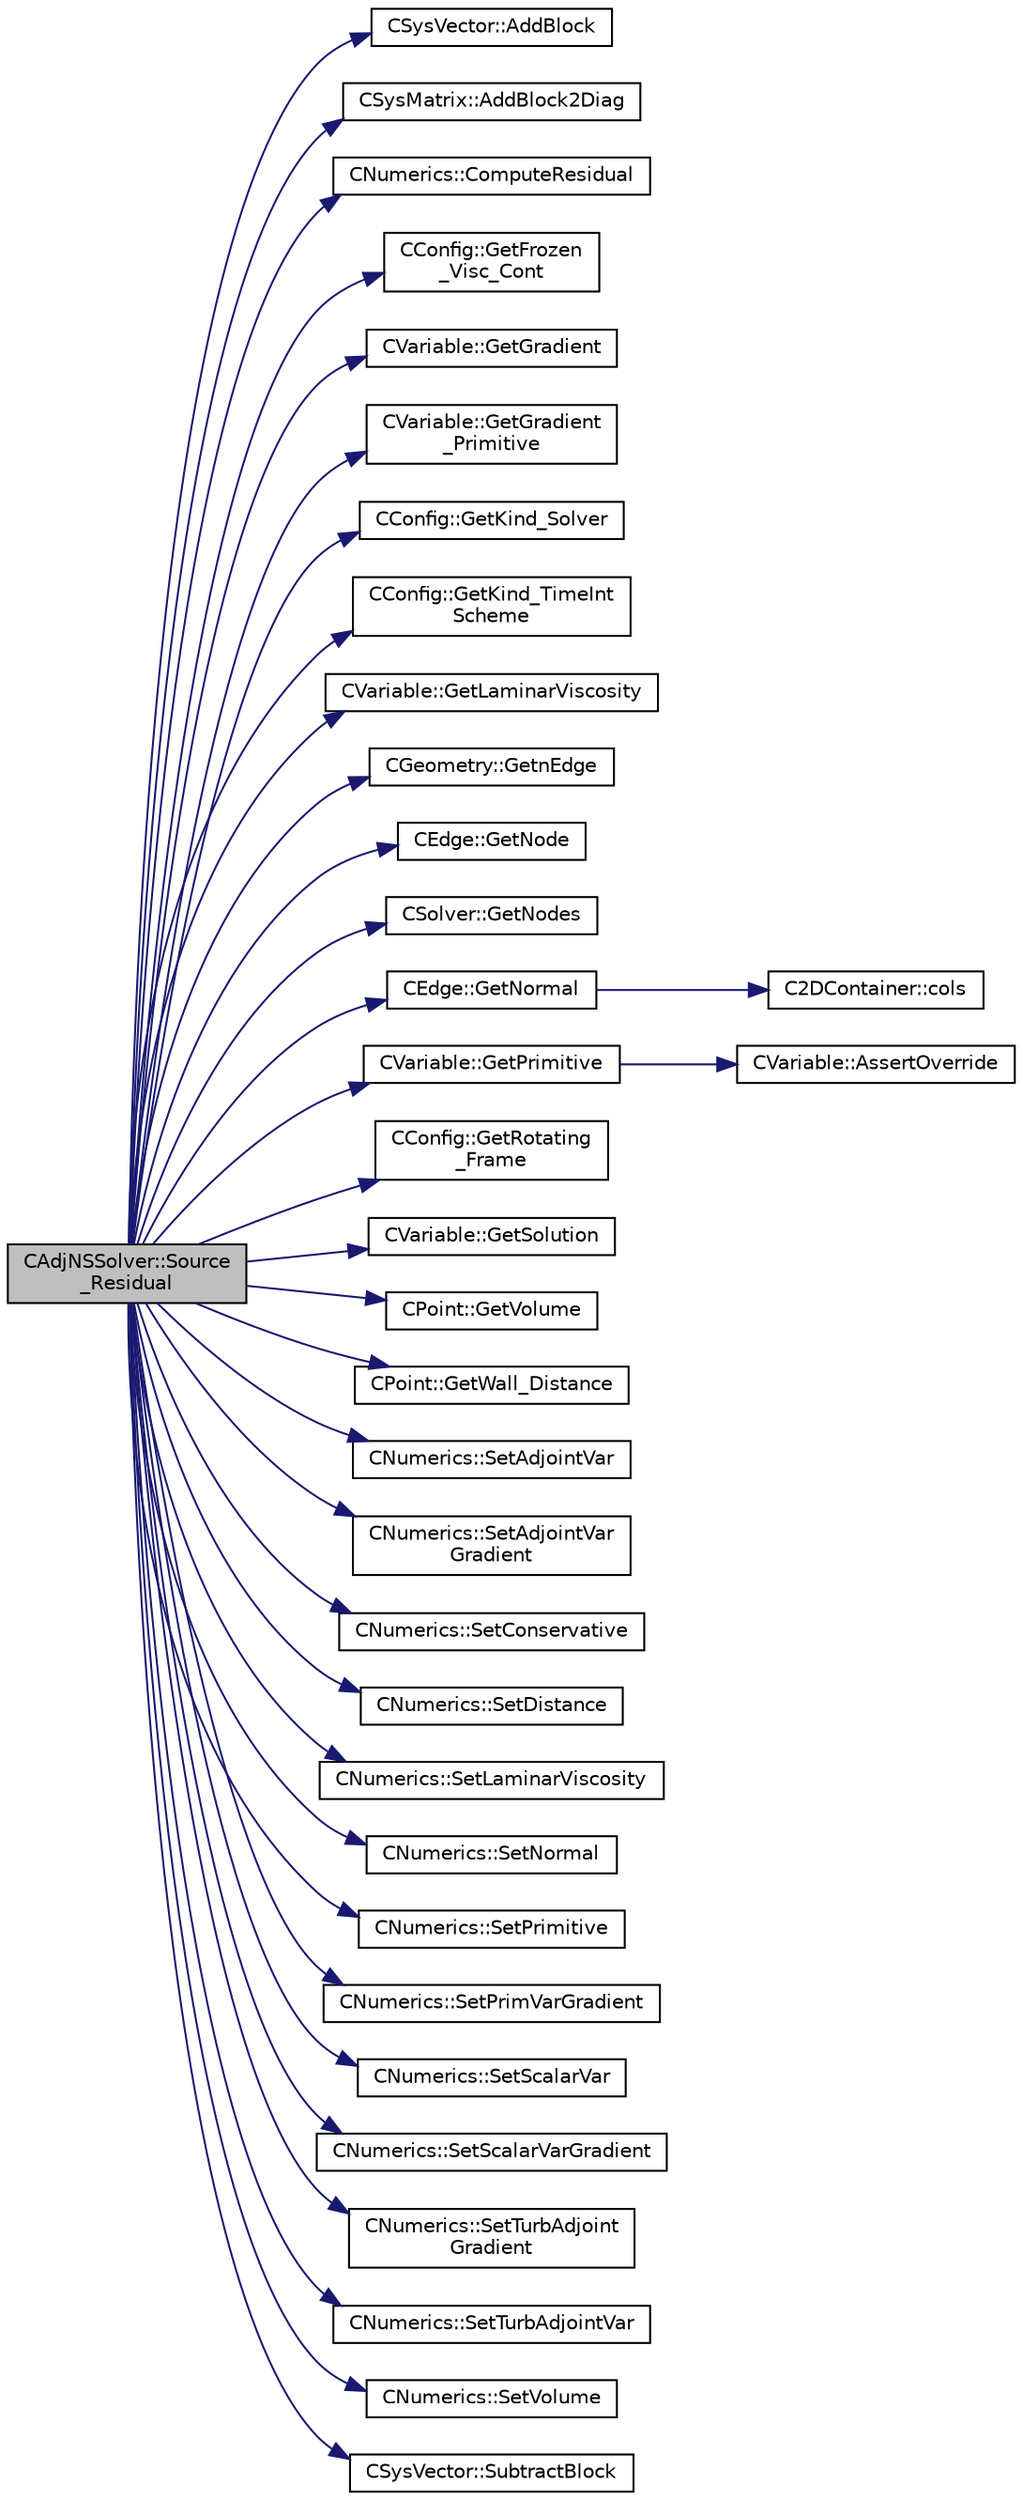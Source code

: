 digraph "CAdjNSSolver::Source_Residual"
{
 // LATEX_PDF_SIZE
  edge [fontname="Helvetica",fontsize="10",labelfontname="Helvetica",labelfontsize="10"];
  node [fontname="Helvetica",fontsize="10",shape=record];
  rankdir="LR";
  Node1 [label="CAdjNSSolver::Source\l_Residual",height=0.2,width=0.4,color="black", fillcolor="grey75", style="filled", fontcolor="black",tooltip="Source term computation."];
  Node1 -> Node2 [color="midnightblue",fontsize="10",style="solid",fontname="Helvetica"];
  Node2 [label="CSysVector::AddBlock",height=0.2,width=0.4,color="black", fillcolor="white", style="filled",URL="$classCSysVector.html#aa463275cba394503a9778529fdaa4494",tooltip="Add \"block\" to the vector, see SetBlock."];
  Node1 -> Node3 [color="midnightblue",fontsize="10",style="solid",fontname="Helvetica"];
  Node3 [label="CSysMatrix::AddBlock2Diag",height=0.2,width=0.4,color="black", fillcolor="white", style="filled",URL="$classCSysMatrix.html#a5a4ef7eeb7f009450f575660108ed7be",tooltip="Non overwrite version of SetBlock2Diag, also with scaling."];
  Node1 -> Node4 [color="midnightblue",fontsize="10",style="solid",fontname="Helvetica"];
  Node4 [label="CNumerics::ComputeResidual",height=0.2,width=0.4,color="black", fillcolor="white", style="filled",URL="$classCNumerics.html#aa0ca13663a047ef2640b377b33875e29",tooltip="Compute the numerical residual."];
  Node1 -> Node5 [color="midnightblue",fontsize="10",style="solid",fontname="Helvetica"];
  Node5 [label="CConfig::GetFrozen\l_Visc_Cont",height=0.2,width=0.4,color="black", fillcolor="white", style="filled",URL="$classCConfig.html#a693b7f150eb8b7a455e4174d4af744b8",tooltip="Provides information about the way in which the turbulence will be treated by the cont...."];
  Node1 -> Node6 [color="midnightblue",fontsize="10",style="solid",fontname="Helvetica"];
  Node6 [label="CVariable::GetGradient",height=0.2,width=0.4,color="black", fillcolor="white", style="filled",URL="$classCVariable.html#a07d4f954fe5a79e6f85adab3d462d73c",tooltip="Get the gradient of the entire solution."];
  Node1 -> Node7 [color="midnightblue",fontsize="10",style="solid",fontname="Helvetica"];
  Node7 [label="CVariable::GetGradient\l_Primitive",height=0.2,width=0.4,color="black", fillcolor="white", style="filled",URL="$classCVariable.html#a8b7f4e020a837b1fe639e8d875f964d5",tooltip="A virtual member."];
  Node1 -> Node8 [color="midnightblue",fontsize="10",style="solid",fontname="Helvetica"];
  Node8 [label="CConfig::GetKind_Solver",height=0.2,width=0.4,color="black", fillcolor="white", style="filled",URL="$classCConfig.html#a77312cf52a5ba2cc1239b7cee6fce7a7",tooltip="Governing equations of the flow (it can be different from the run time equation)."];
  Node1 -> Node9 [color="midnightblue",fontsize="10",style="solid",fontname="Helvetica"];
  Node9 [label="CConfig::GetKind_TimeInt\lScheme",height=0.2,width=0.4,color="black", fillcolor="white", style="filled",URL="$classCConfig.html#ad16f71356f146b530fb1fbb45444525c",tooltip="Get the kind of time integration method."];
  Node1 -> Node10 [color="midnightblue",fontsize="10",style="solid",fontname="Helvetica"];
  Node10 [label="CVariable::GetLaminarViscosity",height=0.2,width=0.4,color="black", fillcolor="white", style="filled",URL="$classCVariable.html#a0acbe55ca86de2c0205ae921193e9e95",tooltip="A virtual member."];
  Node1 -> Node11 [color="midnightblue",fontsize="10",style="solid",fontname="Helvetica"];
  Node11 [label="CGeometry::GetnEdge",height=0.2,width=0.4,color="black", fillcolor="white", style="filled",URL="$classCGeometry.html#aba89cceede61b33426b2783385431f5b",tooltip="Get number of edges."];
  Node1 -> Node12 [color="midnightblue",fontsize="10",style="solid",fontname="Helvetica"];
  Node12 [label="CEdge::GetNode",height=0.2,width=0.4,color="black", fillcolor="white", style="filled",URL="$classCEdge.html#a5cd6f283cb2f3e4dfc037c0db6ae1055",tooltip="Get left/right node index defining the edge."];
  Node1 -> Node13 [color="midnightblue",fontsize="10",style="solid",fontname="Helvetica"];
  Node13 [label="CSolver::GetNodes",height=0.2,width=0.4,color="black", fillcolor="white", style="filled",URL="$classCSolver.html#af3198e52a2ea377bb765647b5e697197",tooltip="Allow outside access to the nodes of the solver, containing conservatives, primitives,..."];
  Node1 -> Node14 [color="midnightblue",fontsize="10",style="solid",fontname="Helvetica"];
  Node14 [label="CEdge::GetNormal",height=0.2,width=0.4,color="black", fillcolor="white", style="filled",URL="$classCEdge.html#a4ace970590e47bd39ea5780c3e0e2037",tooltip="Copy the the normal vector of a face."];
  Node14 -> Node15 [color="midnightblue",fontsize="10",style="solid",fontname="Helvetica"];
  Node15 [label="C2DContainer::cols",height=0.2,width=0.4,color="black", fillcolor="white", style="filled",URL="$classC2DContainer.html#ab6d9161cd08887f034322ebcbc3deb12",tooltip=" "];
  Node1 -> Node16 [color="midnightblue",fontsize="10",style="solid",fontname="Helvetica"];
  Node16 [label="CVariable::GetPrimitive",height=0.2,width=0.4,color="black", fillcolor="white", style="filled",URL="$classCVariable.html#a634a803b0d397aec7a44420cd5159079",tooltip="Get the primitive variables for all points."];
  Node16 -> Node17 [color="midnightblue",fontsize="10",style="solid",fontname="Helvetica"];
  Node17 [label="CVariable::AssertOverride",height=0.2,width=0.4,color="black", fillcolor="white", style="filled",URL="$classCVariable.html#a57eb0e83f25f08d544f92b75e3f8b617",tooltip=" "];
  Node1 -> Node18 [color="midnightblue",fontsize="10",style="solid",fontname="Helvetica"];
  Node18 [label="CConfig::GetRotating\l_Frame",height=0.2,width=0.4,color="black", fillcolor="white", style="filled",URL="$classCConfig.html#ad201abca17f7635b19c11cc11b03b0ac",tooltip="Get information about the rotational frame."];
  Node1 -> Node19 [color="midnightblue",fontsize="10",style="solid",fontname="Helvetica"];
  Node19 [label="CVariable::GetSolution",height=0.2,width=0.4,color="black", fillcolor="white", style="filled",URL="$classCVariable.html#a261483e39c23c1de7cb9aea7e917c121",tooltip="Get the solution."];
  Node1 -> Node20 [color="midnightblue",fontsize="10",style="solid",fontname="Helvetica"];
  Node20 [label="CPoint::GetVolume",height=0.2,width=0.4,color="black", fillcolor="white", style="filled",URL="$classCPoint.html#a35a504401472dfa76ef1187a5675414f",tooltip="Get area or volume of the control volume."];
  Node1 -> Node21 [color="midnightblue",fontsize="10",style="solid",fontname="Helvetica"];
  Node21 [label="CPoint::GetWall_Distance",height=0.2,width=0.4,color="black", fillcolor="white", style="filled",URL="$classCPoint.html#ac4bc76884771541056fd8b0471c161d2",tooltip="Get the value of the distance to the nearest wall."];
  Node1 -> Node22 [color="midnightblue",fontsize="10",style="solid",fontname="Helvetica"];
  Node22 [label="CNumerics::SetAdjointVar",height=0.2,width=0.4,color="black", fillcolor="white", style="filled",URL="$classCNumerics.html#a7a305597659a44840687afc1c1e0da6b",tooltip="Set the value of the adjoint variable."];
  Node1 -> Node23 [color="midnightblue",fontsize="10",style="solid",fontname="Helvetica"];
  Node23 [label="CNumerics::SetAdjointVar\lGradient",height=0.2,width=0.4,color="black", fillcolor="white", style="filled",URL="$classCNumerics.html#a254b157377df5d326d24ee75e6e3676c",tooltip="Set the gradient of the adjoint variables."];
  Node1 -> Node24 [color="midnightblue",fontsize="10",style="solid",fontname="Helvetica"];
  Node24 [label="CNumerics::SetConservative",height=0.2,width=0.4,color="black", fillcolor="white", style="filled",URL="$classCNumerics.html#a2d59a0969bac4b0e43b74ba4ec4d1eff",tooltip="Set the value of the conservative variables."];
  Node1 -> Node25 [color="midnightblue",fontsize="10",style="solid",fontname="Helvetica"];
  Node25 [label="CNumerics::SetDistance",height=0.2,width=0.4,color="black", fillcolor="white", style="filled",URL="$classCNumerics.html#a9c9dd8be231884769f29c799db2404be",tooltip="Set the value of the distance from the nearest wall."];
  Node1 -> Node26 [color="midnightblue",fontsize="10",style="solid",fontname="Helvetica"];
  Node26 [label="CNumerics::SetLaminarViscosity",height=0.2,width=0.4,color="black", fillcolor="white", style="filled",URL="$classCNumerics.html#a0d3d722905b8615ef2cb5d59c4b95fb3",tooltip="Set the laminar viscosity."];
  Node1 -> Node27 [color="midnightblue",fontsize="10",style="solid",fontname="Helvetica"];
  Node27 [label="CNumerics::SetNormal",height=0.2,width=0.4,color="black", fillcolor="white", style="filled",URL="$classCNumerics.html#a93fd2262832ae5081317548f2f9cdbb3",tooltip="Set the value of the normal vector to the face between two points."];
  Node1 -> Node28 [color="midnightblue",fontsize="10",style="solid",fontname="Helvetica"];
  Node28 [label="CNumerics::SetPrimitive",height=0.2,width=0.4,color="black", fillcolor="white", style="filled",URL="$classCNumerics.html#a028c500ba7ce96d3af061fc8218f76f1",tooltip="Set the value of the primitive variables."];
  Node1 -> Node29 [color="midnightblue",fontsize="10",style="solid",fontname="Helvetica"];
  Node29 [label="CNumerics::SetPrimVarGradient",height=0.2,width=0.4,color="black", fillcolor="white", style="filled",URL="$classCNumerics.html#a49309c657274b77aa644958053b68bf4",tooltip="Set the gradient of the primitive variables."];
  Node1 -> Node30 [color="midnightblue",fontsize="10",style="solid",fontname="Helvetica"];
  Node30 [label="CNumerics::SetScalarVar",height=0.2,width=0.4,color="black", fillcolor="white", style="filled",URL="$classCNumerics.html#a6e1c4dea51983cbe489762bd43bae41d",tooltip="Set the value of the scalar variable."];
  Node1 -> Node31 [color="midnightblue",fontsize="10",style="solid",fontname="Helvetica"];
  Node31 [label="CNumerics::SetScalarVarGradient",height=0.2,width=0.4,color="black", fillcolor="white", style="filled",URL="$classCNumerics.html#a8c5ce8e8a1cb2c0bb03bf408d9a80d68",tooltip="Set the gradient of the scalar variables."];
  Node1 -> Node32 [color="midnightblue",fontsize="10",style="solid",fontname="Helvetica"];
  Node32 [label="CNumerics::SetTurbAdjoint\lGradient",height=0.2,width=0.4,color="black", fillcolor="white", style="filled",URL="$classCNumerics.html#a3466f25da2e4c85318ee663b2d2cb1bb",tooltip="Set the gradient of the adjoint turbulent variables."];
  Node1 -> Node33 [color="midnightblue",fontsize="10",style="solid",fontname="Helvetica"];
  Node33 [label="CNumerics::SetTurbAdjointVar",height=0.2,width=0.4,color="black", fillcolor="white", style="filled",URL="$classCNumerics.html#aaf211e0fafb2ffea485a888cc5a3a725",tooltip="Set the value of the adjoint turbulent variable."];
  Node1 -> Node34 [color="midnightblue",fontsize="10",style="solid",fontname="Helvetica"];
  Node34 [label="CNumerics::SetVolume",height=0.2,width=0.4,color="black", fillcolor="white", style="filled",URL="$classCNumerics.html#a53c24228ba235c1a0c2e4509243e5e88",tooltip="Set the value of the volume of the control volume."];
  Node1 -> Node35 [color="midnightblue",fontsize="10",style="solid",fontname="Helvetica"];
  Node35 [label="CSysVector::SubtractBlock",height=0.2,width=0.4,color="black", fillcolor="white", style="filled",URL="$classCSysVector.html#a71ea6ec1ebdb77535b976bb40e7659a6",tooltip="Subtract \"block\" from the vector, see AddBlock."];
}
